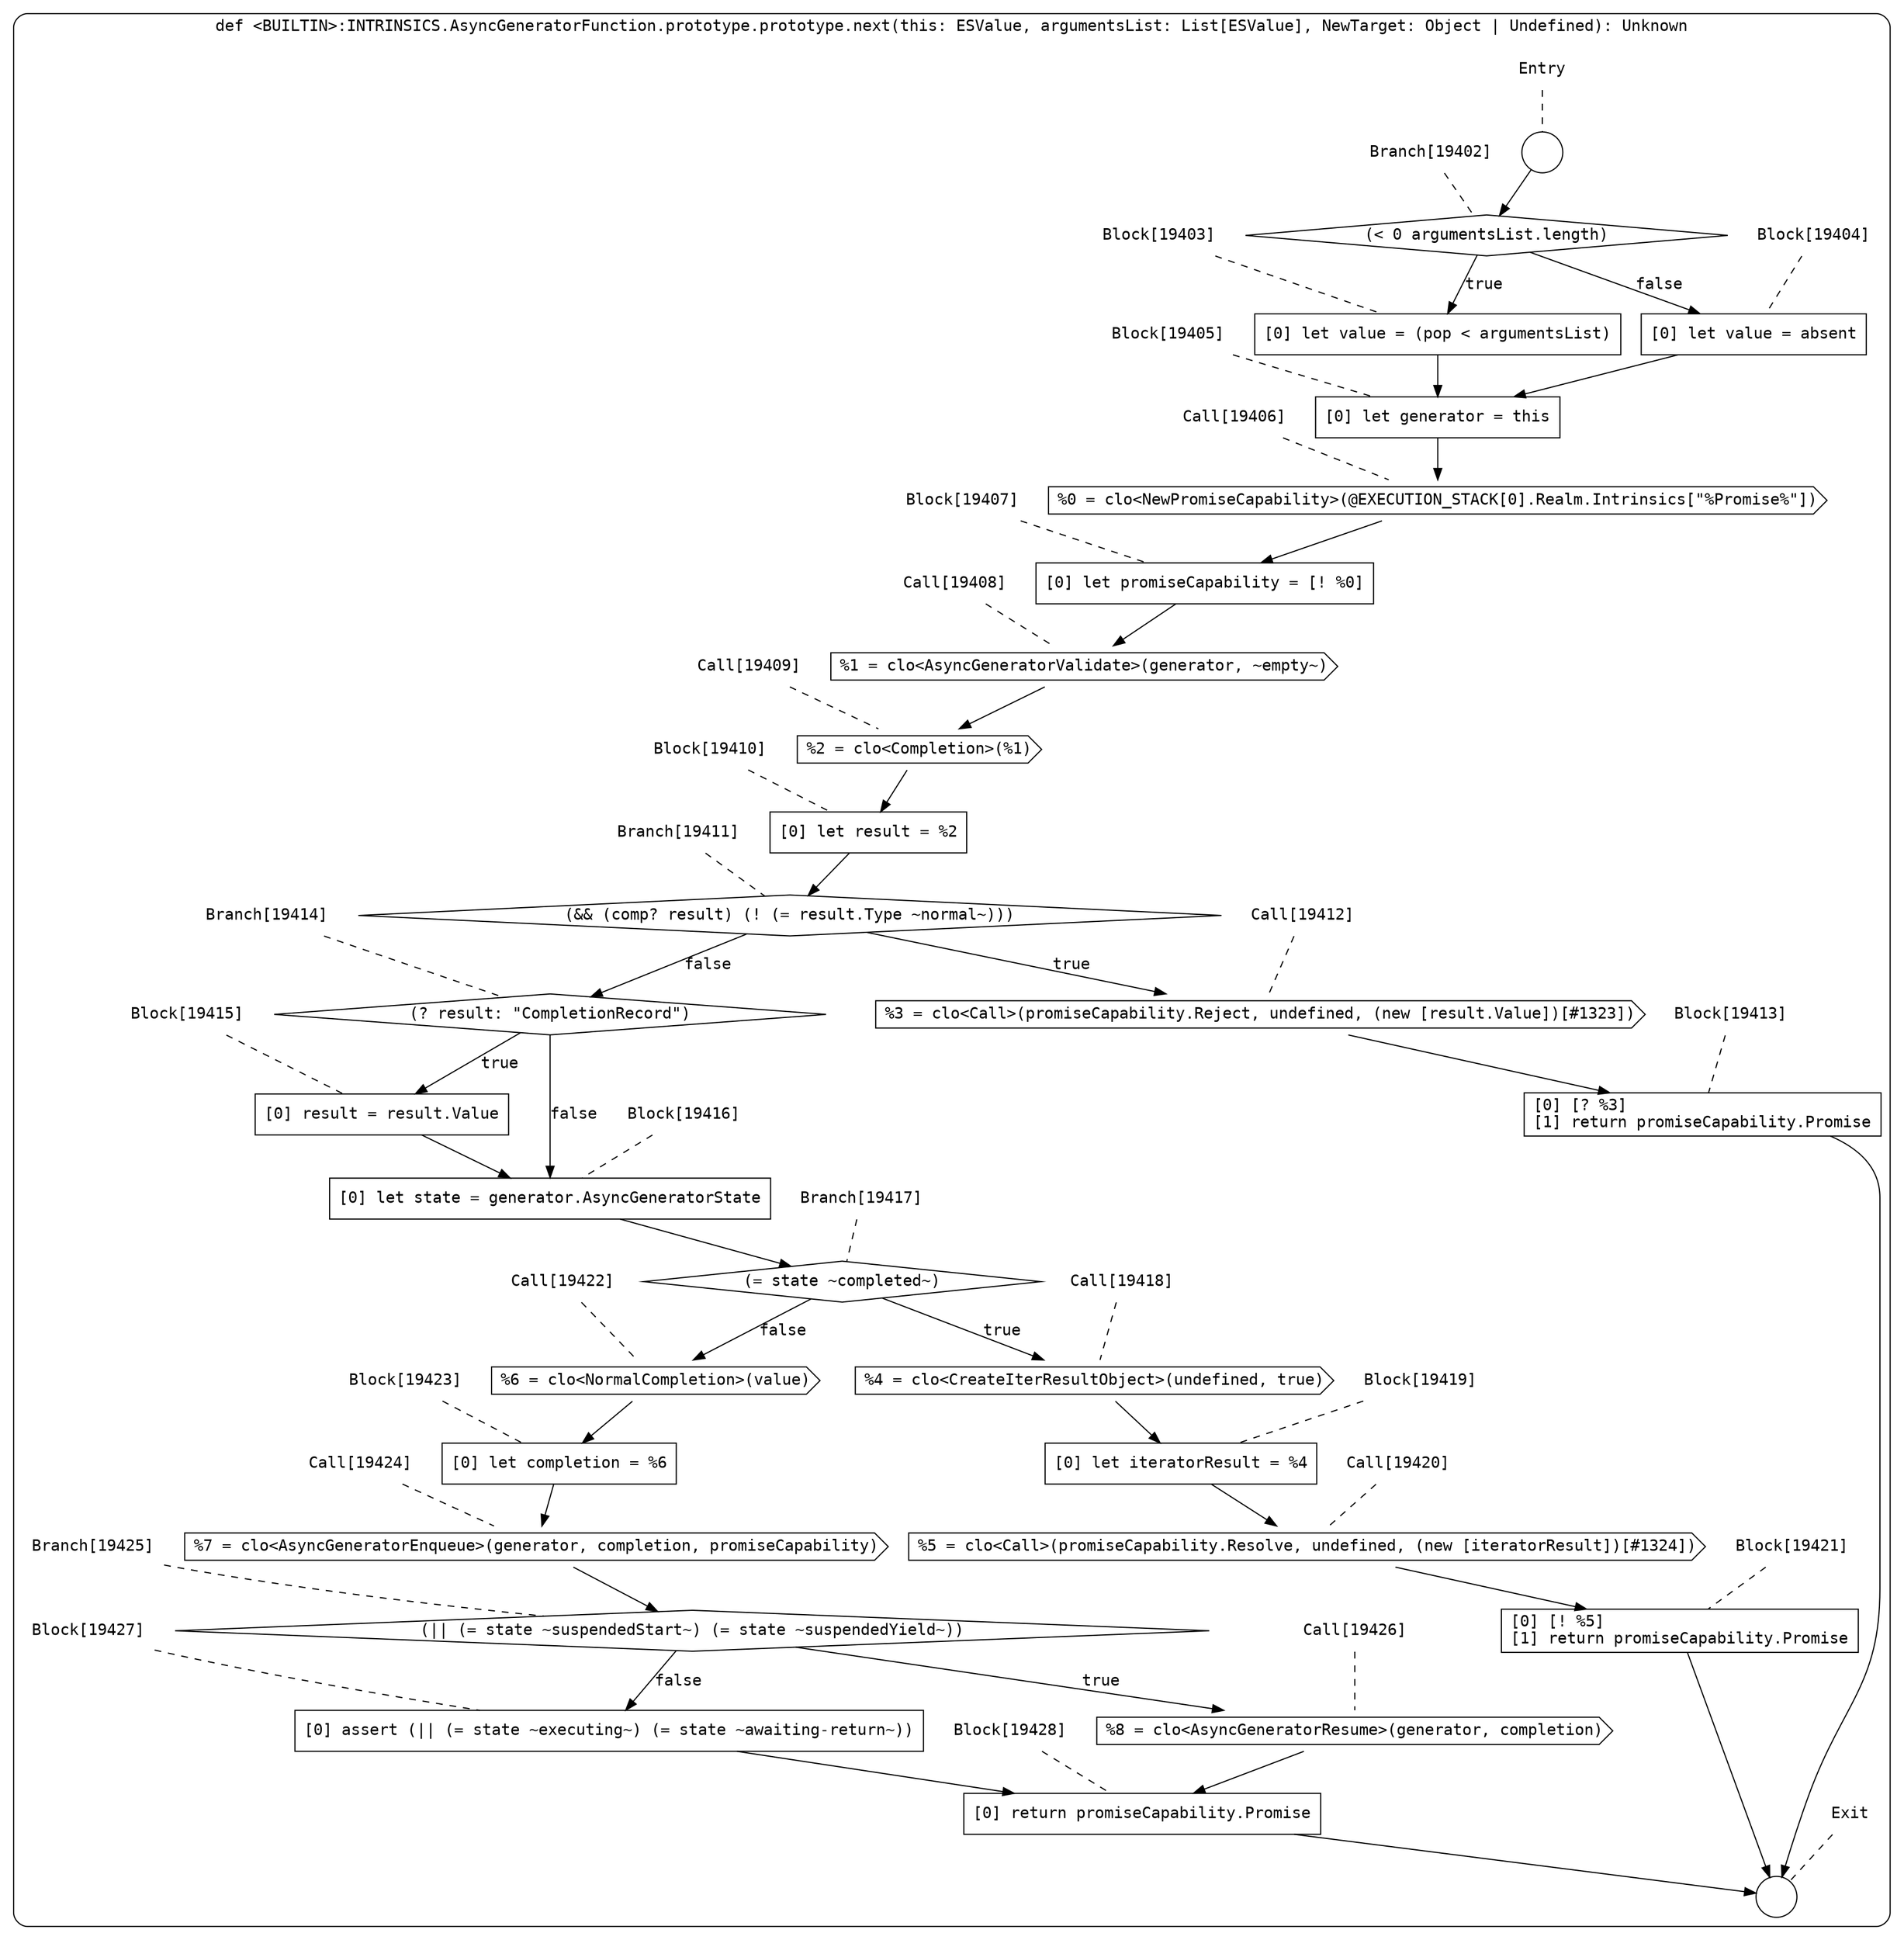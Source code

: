 digraph {
  graph [fontname = "Consolas"]
  node [fontname = "Consolas"]
  edge [fontname = "Consolas"]
  subgraph cluster2623 {
    label = "def <BUILTIN>:INTRINSICS.AsyncGeneratorFunction.prototype.prototype.next(this: ESValue, argumentsList: List[ESValue], NewTarget: Object | Undefined): Unknown"
    style = rounded
    cluster2623_entry_name [shape=none, label=<<font color="black">Entry</font>>]
    cluster2623_entry_name -> cluster2623_entry [arrowhead=none, color="black", style=dashed]
    cluster2623_entry [shape=circle label=" " color="black" fillcolor="white" style=filled]
    cluster2623_entry -> node19402 [color="black"]
    cluster2623_exit_name [shape=none, label=<<font color="black">Exit</font>>]
    cluster2623_exit_name -> cluster2623_exit [arrowhead=none, color="black", style=dashed]
    cluster2623_exit [shape=circle label=" " color="black" fillcolor="white" style=filled]
    node19402_name [shape=none, label=<<font color="black">Branch[19402]</font>>]
    node19402_name -> node19402 [arrowhead=none, color="black", style=dashed]
    node19402 [shape=diamond, label=<<font color="black">(&lt; 0 argumentsList.length)</font>> color="black" fillcolor="white", style=filled]
    node19402 -> node19403 [label=<<font color="black">true</font>> color="black"]
    node19402 -> node19404 [label=<<font color="black">false</font>> color="black"]
    node19403_name [shape=none, label=<<font color="black">Block[19403]</font>>]
    node19403_name -> node19403 [arrowhead=none, color="black", style=dashed]
    node19403 [shape=box, label=<<font color="black">[0] let value = (pop &lt; argumentsList)<BR ALIGN="LEFT"/></font>> color="black" fillcolor="white", style=filled]
    node19403 -> node19405 [color="black"]
    node19404_name [shape=none, label=<<font color="black">Block[19404]</font>>]
    node19404_name -> node19404 [arrowhead=none, color="black", style=dashed]
    node19404 [shape=box, label=<<font color="black">[0] let value = absent<BR ALIGN="LEFT"/></font>> color="black" fillcolor="white", style=filled]
    node19404 -> node19405 [color="black"]
    node19405_name [shape=none, label=<<font color="black">Block[19405]</font>>]
    node19405_name -> node19405 [arrowhead=none, color="black", style=dashed]
    node19405 [shape=box, label=<<font color="black">[0] let generator = this<BR ALIGN="LEFT"/></font>> color="black" fillcolor="white", style=filled]
    node19405 -> node19406 [color="black"]
    node19406_name [shape=none, label=<<font color="black">Call[19406]</font>>]
    node19406_name -> node19406 [arrowhead=none, color="black", style=dashed]
    node19406 [shape=cds, label=<<font color="black">%0 = clo&lt;NewPromiseCapability&gt;(@EXECUTION_STACK[0].Realm.Intrinsics[&quot;%Promise%&quot;])</font>> color="black" fillcolor="white", style=filled]
    node19406 -> node19407 [color="black"]
    node19407_name [shape=none, label=<<font color="black">Block[19407]</font>>]
    node19407_name -> node19407 [arrowhead=none, color="black", style=dashed]
    node19407 [shape=box, label=<<font color="black">[0] let promiseCapability = [! %0]<BR ALIGN="LEFT"/></font>> color="black" fillcolor="white", style=filled]
    node19407 -> node19408 [color="black"]
    node19408_name [shape=none, label=<<font color="black">Call[19408]</font>>]
    node19408_name -> node19408 [arrowhead=none, color="black", style=dashed]
    node19408 [shape=cds, label=<<font color="black">%1 = clo&lt;AsyncGeneratorValidate&gt;(generator, ~empty~)</font>> color="black" fillcolor="white", style=filled]
    node19408 -> node19409 [color="black"]
    node19409_name [shape=none, label=<<font color="black">Call[19409]</font>>]
    node19409_name -> node19409 [arrowhead=none, color="black", style=dashed]
    node19409 [shape=cds, label=<<font color="black">%2 = clo&lt;Completion&gt;(%1)</font>> color="black" fillcolor="white", style=filled]
    node19409 -> node19410 [color="black"]
    node19410_name [shape=none, label=<<font color="black">Block[19410]</font>>]
    node19410_name -> node19410 [arrowhead=none, color="black", style=dashed]
    node19410 [shape=box, label=<<font color="black">[0] let result = %2<BR ALIGN="LEFT"/></font>> color="black" fillcolor="white", style=filled]
    node19410 -> node19411 [color="black"]
    node19411_name [shape=none, label=<<font color="black">Branch[19411]</font>>]
    node19411_name -> node19411 [arrowhead=none, color="black", style=dashed]
    node19411 [shape=diamond, label=<<font color="black">(&amp;&amp; (comp? result) (! (= result.Type ~normal~)))</font>> color="black" fillcolor="white", style=filled]
    node19411 -> node19412 [label=<<font color="black">true</font>> color="black"]
    node19411 -> node19414 [label=<<font color="black">false</font>> color="black"]
    node19412_name [shape=none, label=<<font color="black">Call[19412]</font>>]
    node19412_name -> node19412 [arrowhead=none, color="black", style=dashed]
    node19412 [shape=cds, label=<<font color="black">%3 = clo&lt;Call&gt;(promiseCapability.Reject, undefined, (new [result.Value])[#1323])</font>> color="black" fillcolor="white", style=filled]
    node19412 -> node19413 [color="black"]
    node19414_name [shape=none, label=<<font color="black">Branch[19414]</font>>]
    node19414_name -> node19414 [arrowhead=none, color="black", style=dashed]
    node19414 [shape=diamond, label=<<font color="black">(? result: &quot;CompletionRecord&quot;)</font>> color="black" fillcolor="white", style=filled]
    node19414 -> node19415 [label=<<font color="black">true</font>> color="black"]
    node19414 -> node19416 [label=<<font color="black">false</font>> color="black"]
    node19413_name [shape=none, label=<<font color="black">Block[19413]</font>>]
    node19413_name -> node19413 [arrowhead=none, color="black", style=dashed]
    node19413 [shape=box, label=<<font color="black">[0] [? %3]<BR ALIGN="LEFT"/>[1] return promiseCapability.Promise<BR ALIGN="LEFT"/></font>> color="black" fillcolor="white", style=filled]
    node19413 -> cluster2623_exit [color="black"]
    node19415_name [shape=none, label=<<font color="black">Block[19415]</font>>]
    node19415_name -> node19415 [arrowhead=none, color="black", style=dashed]
    node19415 [shape=box, label=<<font color="black">[0] result = result.Value<BR ALIGN="LEFT"/></font>> color="black" fillcolor="white", style=filled]
    node19415 -> node19416 [color="black"]
    node19416_name [shape=none, label=<<font color="black">Block[19416]</font>>]
    node19416_name -> node19416 [arrowhead=none, color="black", style=dashed]
    node19416 [shape=box, label=<<font color="black">[0] let state = generator.AsyncGeneratorState<BR ALIGN="LEFT"/></font>> color="black" fillcolor="white", style=filled]
    node19416 -> node19417 [color="black"]
    node19417_name [shape=none, label=<<font color="black">Branch[19417]</font>>]
    node19417_name -> node19417 [arrowhead=none, color="black", style=dashed]
    node19417 [shape=diamond, label=<<font color="black">(= state ~completed~)</font>> color="black" fillcolor="white", style=filled]
    node19417 -> node19418 [label=<<font color="black">true</font>> color="black"]
    node19417 -> node19422 [label=<<font color="black">false</font>> color="black"]
    node19418_name [shape=none, label=<<font color="black">Call[19418]</font>>]
    node19418_name -> node19418 [arrowhead=none, color="black", style=dashed]
    node19418 [shape=cds, label=<<font color="black">%4 = clo&lt;CreateIterResultObject&gt;(undefined, true)</font>> color="black" fillcolor="white", style=filled]
    node19418 -> node19419 [color="black"]
    node19422_name [shape=none, label=<<font color="black">Call[19422]</font>>]
    node19422_name -> node19422 [arrowhead=none, color="black", style=dashed]
    node19422 [shape=cds, label=<<font color="black">%6 = clo&lt;NormalCompletion&gt;(value)</font>> color="black" fillcolor="white", style=filled]
    node19422 -> node19423 [color="black"]
    node19419_name [shape=none, label=<<font color="black">Block[19419]</font>>]
    node19419_name -> node19419 [arrowhead=none, color="black", style=dashed]
    node19419 [shape=box, label=<<font color="black">[0] let iteratorResult = %4<BR ALIGN="LEFT"/></font>> color="black" fillcolor="white", style=filled]
    node19419 -> node19420 [color="black"]
    node19423_name [shape=none, label=<<font color="black">Block[19423]</font>>]
    node19423_name -> node19423 [arrowhead=none, color="black", style=dashed]
    node19423 [shape=box, label=<<font color="black">[0] let completion = %6<BR ALIGN="LEFT"/></font>> color="black" fillcolor="white", style=filled]
    node19423 -> node19424 [color="black"]
    node19420_name [shape=none, label=<<font color="black">Call[19420]</font>>]
    node19420_name -> node19420 [arrowhead=none, color="black", style=dashed]
    node19420 [shape=cds, label=<<font color="black">%5 = clo&lt;Call&gt;(promiseCapability.Resolve, undefined, (new [iteratorResult])[#1324])</font>> color="black" fillcolor="white", style=filled]
    node19420 -> node19421 [color="black"]
    node19424_name [shape=none, label=<<font color="black">Call[19424]</font>>]
    node19424_name -> node19424 [arrowhead=none, color="black", style=dashed]
    node19424 [shape=cds, label=<<font color="black">%7 = clo&lt;AsyncGeneratorEnqueue&gt;(generator, completion, promiseCapability)</font>> color="black" fillcolor="white", style=filled]
    node19424 -> node19425 [color="black"]
    node19421_name [shape=none, label=<<font color="black">Block[19421]</font>>]
    node19421_name -> node19421 [arrowhead=none, color="black", style=dashed]
    node19421 [shape=box, label=<<font color="black">[0] [! %5]<BR ALIGN="LEFT"/>[1] return promiseCapability.Promise<BR ALIGN="LEFT"/></font>> color="black" fillcolor="white", style=filled]
    node19421 -> cluster2623_exit [color="black"]
    node19425_name [shape=none, label=<<font color="black">Branch[19425]</font>>]
    node19425_name -> node19425 [arrowhead=none, color="black", style=dashed]
    node19425 [shape=diamond, label=<<font color="black">(|| (= state ~suspendedStart~) (= state ~suspendedYield~))</font>> color="black" fillcolor="white", style=filled]
    node19425 -> node19426 [label=<<font color="black">true</font>> color="black"]
    node19425 -> node19427 [label=<<font color="black">false</font>> color="black"]
    node19426_name [shape=none, label=<<font color="black">Call[19426]</font>>]
    node19426_name -> node19426 [arrowhead=none, color="black", style=dashed]
    node19426 [shape=cds, label=<<font color="black">%8 = clo&lt;AsyncGeneratorResume&gt;(generator, completion)</font>> color="black" fillcolor="white", style=filled]
    node19426 -> node19428 [color="black"]
    node19427_name [shape=none, label=<<font color="black">Block[19427]</font>>]
    node19427_name -> node19427 [arrowhead=none, color="black", style=dashed]
    node19427 [shape=box, label=<<font color="black">[0] assert (|| (= state ~executing~) (= state ~awaiting-return~))<BR ALIGN="LEFT"/></font>> color="black" fillcolor="white", style=filled]
    node19427 -> node19428 [color="black"]
    node19428_name [shape=none, label=<<font color="black">Block[19428]</font>>]
    node19428_name -> node19428 [arrowhead=none, color="black", style=dashed]
    node19428 [shape=box, label=<<font color="black">[0] return promiseCapability.Promise<BR ALIGN="LEFT"/></font>> color="black" fillcolor="white", style=filled]
    node19428 -> cluster2623_exit [color="black"]
  }
}